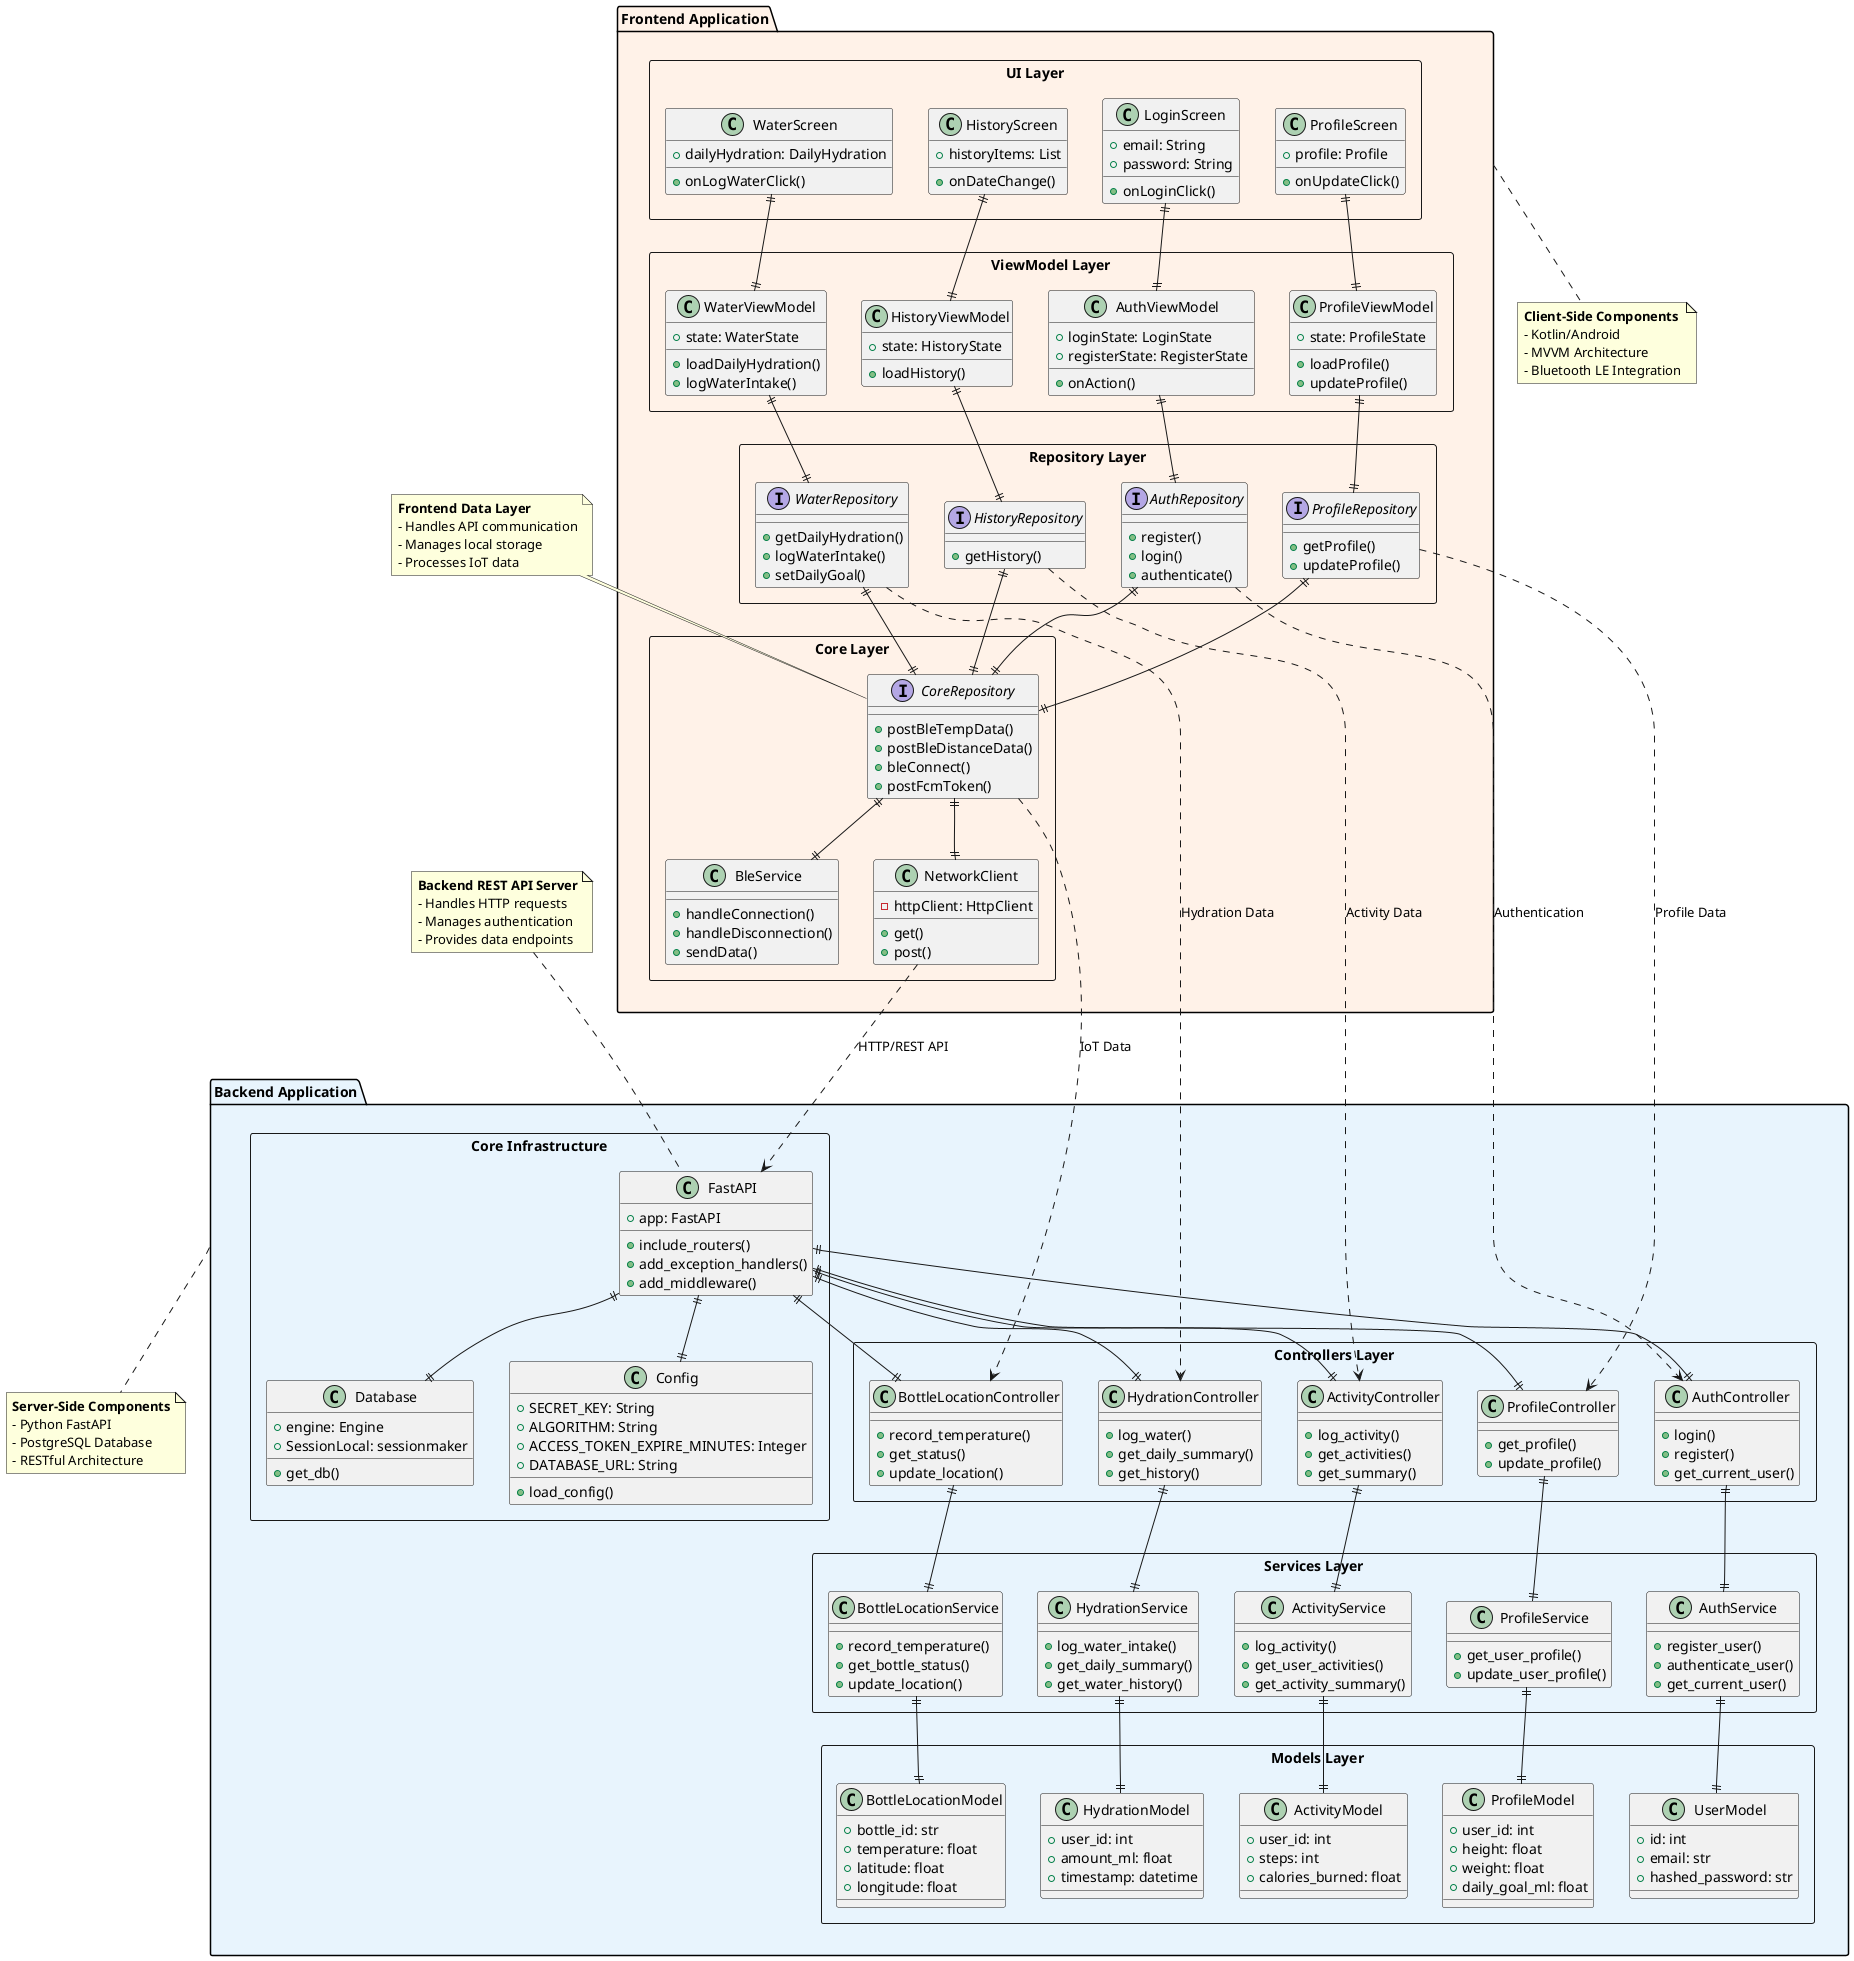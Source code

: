 @startuml CompleteSystem

!define BACKEND_COLOR #E8F4FD
!define FRONTEND_COLOR #FFF2E8
!define MODULE_COLOR #F0F8E8

' ==================== BACKEND APPLICATION ====================
package "Backend Application" BACKEND_COLOR {
  
  ' Core Infrastructure
  rectangle "Core Infrastructure" {
    class FastAPI {
      + app: FastAPI
      + include_routers()
      + add_exception_handlers()
      + add_middleware()
    }

    class Database {
      + engine: Engine
      + SessionLocal: sessionmaker
      + get_db()
    }

    class Config {
      + SECRET_KEY: String
      + ALGORITHM: String
      + ACCESS_TOKEN_EXPIRE_MINUTES: Integer
      + DATABASE_URL: String
      + load_config()
    }
  }

  ' Backend Services Layer
  rectangle "Services Layer" {
    class AuthService {
      + register_user()
      + authenticate_user()
      + get_current_user()
    }

    class ProfileService {
      + get_user_profile()
      + update_user_profile()
    }

    class HydrationService {
      + log_water_intake()
      + get_daily_summary()
      + get_water_history()
    }

    class ActivityService {
      + log_activity()
      + get_user_activities()
      + get_activity_summary()
    }

    class BottleLocationService {
      + record_temperature()
      + get_bottle_status()
      + update_location()
    }
  }

  ' Backend Controllers Layer
  rectangle "Controllers Layer" {
    class AuthController {
      + login()
      + register()
      + get_current_user()
    }

    class ProfileController {
      + get_profile()
      + update_profile()
    }

    class HydrationController {
      + log_water()
      + get_daily_summary()
      + get_history()
    }

    class ActivityController {
      + log_activity()
      + get_activities()
      + get_summary()
    }

    class BottleLocationController {
      + record_temperature()
      + get_status()
      + update_location()
    }
  }

  ' Backend Models Layer
  rectangle "Models Layer" {
    class UserModel {
      + id: int
      + email: str
      + hashed_password: str
    }

    class ProfileModel {
      + user_id: int
      + height: float
      + weight: float
      + daily_goal_ml: float
    }

    class HydrationModel {
      + user_id: int
      + amount_ml: float
      + timestamp: datetime
    }

    class ActivityModel {
      + user_id: int
      + steps: int
      + calories_burned: float
    }

    class BottleLocationModel {
      + bottle_id: str
      + temperature: float
      + latitude: float
      + longitude: float
    }
  }
}

' ==================== FRONTEND APPLICATION ====================
package "Frontend Application" FRONTEND_COLOR {
  
  ' Frontend Core Layer
  rectangle "Core Layer" {
    interface CoreRepository {
      + postBleTempData()
      + postBleDistanceData()
      + bleConnect()
      + postFcmToken()
    }

    class BleService {
      + handleConnection()
      + handleDisconnection()
      + sendData()
    }

    class NetworkClient {
      - httpClient: HttpClient
      + get()
      + post()
    }
  }

  ' Frontend Repository Layer
  rectangle "Repository Layer" {
    interface AuthRepository {
      + register()
      + login()
      + authenticate()
    }

    interface ProfileRepository {
      + getProfile()
      + updateProfile()
    }

    interface WaterRepository {
      + getDailyHydration()
      + logWaterIntake()
      + setDailyGoal()
    }

    interface HistoryRepository {
      + getHistory()
    }
  }

  ' Frontend ViewModel Layer
  rectangle "ViewModel Layer" {
    class AuthViewModel {
      + loginState: LoginState
      + registerState: RegisterState
      + onAction()
    }

    class ProfileViewModel {
      + state: ProfileState
      + loadProfile()
      + updateProfile()
    }

    class WaterViewModel {
      + state: WaterState
      + loadDailyHydration()
      + logWaterIntake()
    }

    class HistoryViewModel {
      + state: HistoryState
      + loadHistory()
    }
  }

  ' Frontend UI Layer
  rectangle "UI Layer" {
    class LoginScreen {
      + email: String
      + password: String
      + onLoginClick()
    }

    class ProfileScreen {
      + profile: Profile
      + onUpdateClick()
    }

    class WaterScreen {
      + dailyHydration: DailyHydration
      + onLogWaterClick()
    }

    class HistoryScreen {
      + historyItems: List
      + onDateChange()
    }
  }
}

' ==================== SYSTEM CONNECTIONS ====================

' Backend Internal Flow (Top to Bottom)
FastAPI ||--|| Database
FastAPI ||--|| Config
FastAPI ||--|| AuthController
FastAPI ||--|| ProfileController
FastAPI ||--|| HydrationController
FastAPI ||--|| ActivityController
FastAPI ||--|| BottleLocationController

AuthController ||--|| AuthService
ProfileController ||--|| ProfileService
HydrationController ||--|| HydrationService
ActivityController ||--|| ActivityService
BottleLocationController ||--|| BottleLocationService

AuthService ||--|| UserModel
ProfileService ||--|| ProfileModel
HydrationService ||--|| HydrationModel
ActivityService ||--|| ActivityModel
BottleLocationService ||--|| BottleLocationModel

' Frontend Internal Flow (Top to Bottom)
CoreRepository ||--|| NetworkClient
CoreRepository ||--|| BleService

AuthRepository ||--|| CoreRepository
ProfileRepository ||--|| CoreRepository
WaterRepository ||--|| CoreRepository
HistoryRepository ||--|| CoreRepository

AuthViewModel ||--|| AuthRepository
ProfileViewModel ||--|| ProfileRepository
WaterViewModel ||--|| WaterRepository
HistoryViewModel ||--|| HistoryRepository

LoginScreen ||--|| AuthViewModel
ProfileScreen ||--|| ProfileViewModel
WaterScreen ||--|| WaterViewModel
HistoryScreen ||--|| HistoryViewModel

' Cross-System Communication (Frontend to Backend)
NetworkClient ..> FastAPI : HTTP/REST API
AuthRepository ..> AuthController : Authentication
ProfileRepository ..> ProfileController : Profile Data
WaterRepository ..> HydrationController : Hydration Data
HistoryRepository ..> ActivityController : Activity Data
CoreRepository ..> BottleLocationController : IoT Data

' Notes for Documentation
note top of FastAPI
  **Backend REST API Server**
  - Handles HTTP requests
  - Manages authentication
  - Provides data endpoints
end note

note top of CoreRepository
  **Frontend Data Layer**
  - Handles API communication
  - Manages local storage
  - Processes IoT data
end note

note bottom of "Backend Application"
  **Server-Side Components**
  - Python FastAPI
  - PostgreSQL Database
  - RESTful Architecture
end note

note bottom of "Frontend Application"
  **Client-Side Components**
  - Kotlin/Android
  - MVVM Architecture
  - Bluetooth LE Integration
end note

@enduml 